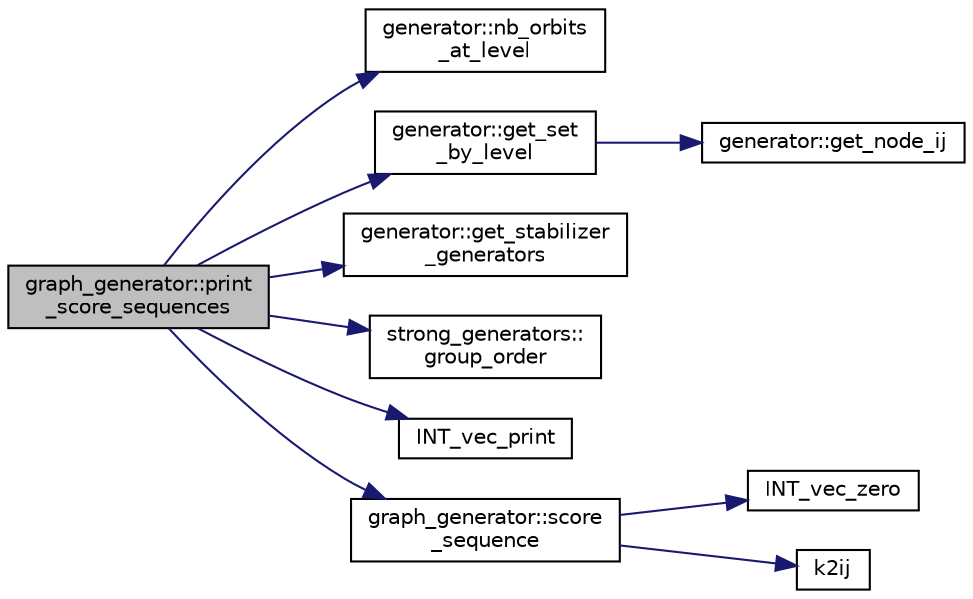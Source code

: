 digraph "graph_generator::print_score_sequences"
{
  edge [fontname="Helvetica",fontsize="10",labelfontname="Helvetica",labelfontsize="10"];
  node [fontname="Helvetica",fontsize="10",shape=record];
  rankdir="LR";
  Node629 [label="graph_generator::print\l_score_sequences",height=0.2,width=0.4,color="black", fillcolor="grey75", style="filled", fontcolor="black"];
  Node629 -> Node630 [color="midnightblue",fontsize="10",style="solid",fontname="Helvetica"];
  Node630 [label="generator::nb_orbits\l_at_level",height=0.2,width=0.4,color="black", fillcolor="white", style="filled",URL="$d7/d73/classgenerator.html#a020f3d8378448310d044a4a24fadf301"];
  Node629 -> Node631 [color="midnightblue",fontsize="10",style="solid",fontname="Helvetica"];
  Node631 [label="generator::get_set\l_by_level",height=0.2,width=0.4,color="black", fillcolor="white", style="filled",URL="$d7/d73/classgenerator.html#a3012a80d862b42c848b84584389c8594"];
  Node631 -> Node632 [color="midnightblue",fontsize="10",style="solid",fontname="Helvetica"];
  Node632 [label="generator::get_node_ij",height=0.2,width=0.4,color="black", fillcolor="white", style="filled",URL="$d7/d73/classgenerator.html#a8cea5411b42336694738530732ede540"];
  Node629 -> Node633 [color="midnightblue",fontsize="10",style="solid",fontname="Helvetica"];
  Node633 [label="generator::get_stabilizer\l_generators",height=0.2,width=0.4,color="black", fillcolor="white", style="filled",URL="$d7/d73/classgenerator.html#a744da633f741e1aa27701fe9d203d564"];
  Node629 -> Node634 [color="midnightblue",fontsize="10",style="solid",fontname="Helvetica"];
  Node634 [label="strong_generators::\lgroup_order",height=0.2,width=0.4,color="black", fillcolor="white", style="filled",URL="$dc/d09/classstrong__generators.html#a91f453c2bfd6502b96f4b4eed16beb20"];
  Node629 -> Node635 [color="midnightblue",fontsize="10",style="solid",fontname="Helvetica"];
  Node635 [label="INT_vec_print",height=0.2,width=0.4,color="black", fillcolor="white", style="filled",URL="$df/dbf/sajeeb_8_c.html#a79a5901af0b47dd0d694109543c027fe"];
  Node629 -> Node636 [color="midnightblue",fontsize="10",style="solid",fontname="Helvetica"];
  Node636 [label="graph_generator::score\l_sequence",height=0.2,width=0.4,color="black", fillcolor="white", style="filled",URL="$d9/d91/classgraph__generator.html#a59eb457e6a2526e00d3007c1f49c5c3a"];
  Node636 -> Node637 [color="midnightblue",fontsize="10",style="solid",fontname="Helvetica"];
  Node637 [label="INT_vec_zero",height=0.2,width=0.4,color="black", fillcolor="white", style="filled",URL="$df/dbf/sajeeb_8_c.html#aa8c9c7977203577026080f546fe4980f"];
  Node636 -> Node638 [color="midnightblue",fontsize="10",style="solid",fontname="Helvetica"];
  Node638 [label="k2ij",height=0.2,width=0.4,color="black", fillcolor="white", style="filled",URL="$df/dbf/sajeeb_8_c.html#a94379148acec1c2aeedad1903aa0756a"];
}
